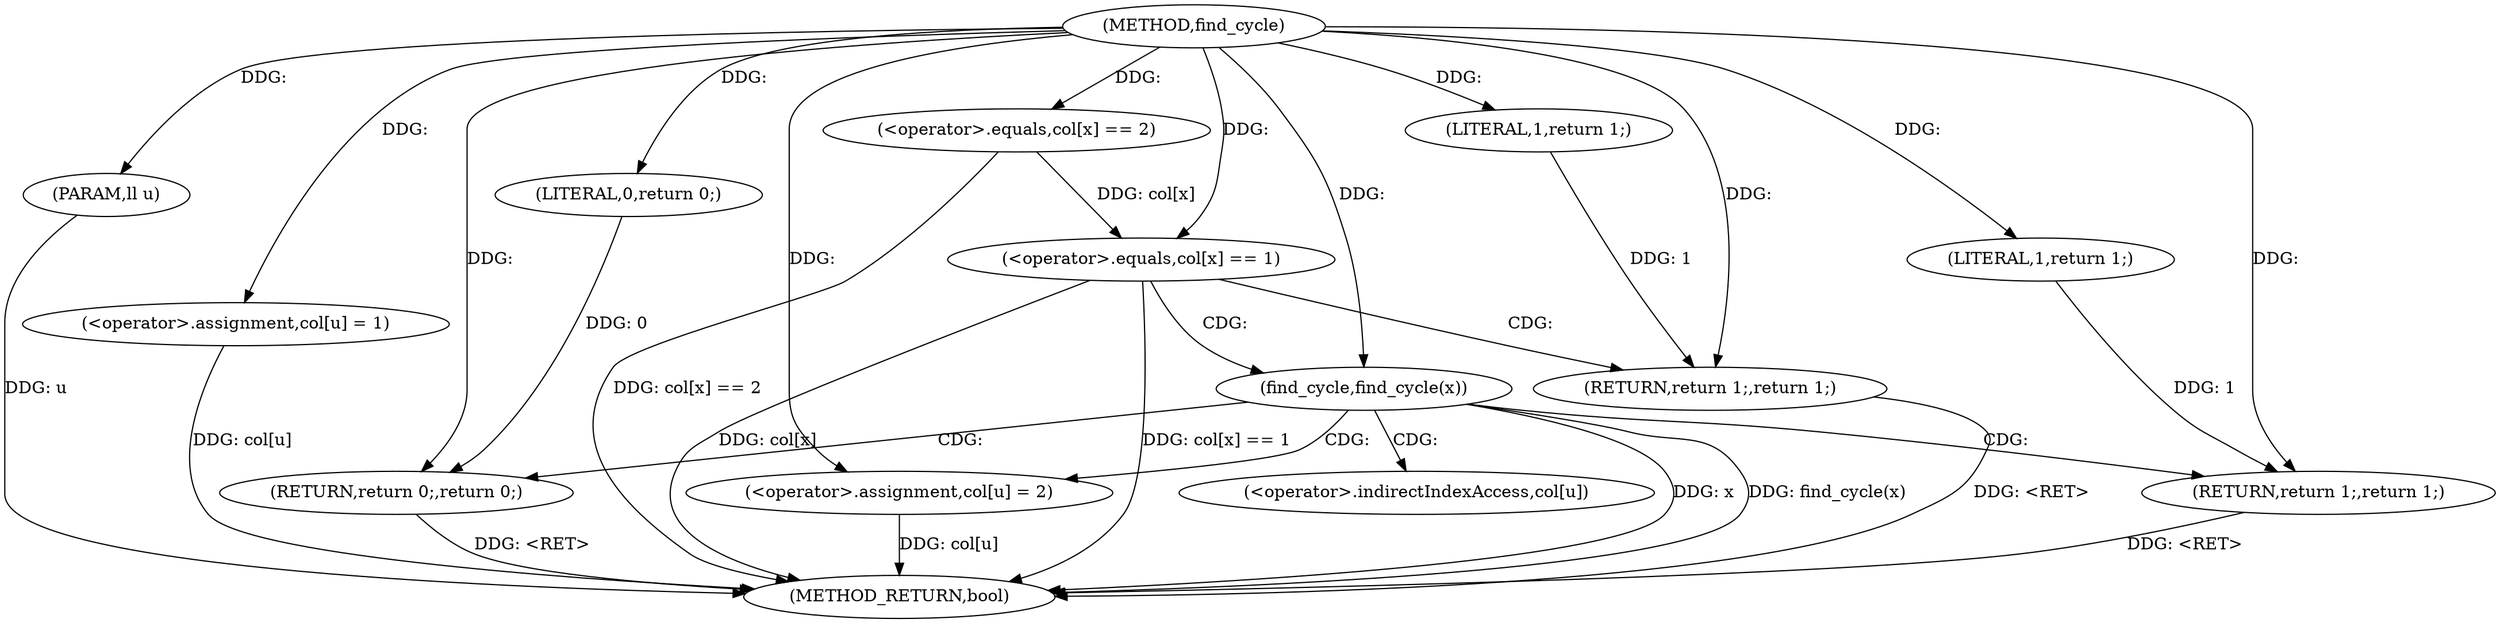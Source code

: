 digraph "find_cycle" {  
"1000299" [label = "(METHOD,find_cycle)" ]
"1000336" [label = "(METHOD_RETURN,bool)" ]
"1000300" [label = "(PARAM,ll u)" ]
"1000302" [label = "(<operator>.assignment,col[u] = 1)" ]
"1000329" [label = "(<operator>.assignment,col[u] = 2)" ]
"1000334" [label = "(RETURN,return 0;,return 0;)" ]
"1000335" [label = "(LITERAL,0,return 0;)" ]
"1000310" [label = "(<operator>.equals,col[x] == 2)" ]
"1000317" [label = "(<operator>.equals,col[x] == 1)" ]
"1000322" [label = "(RETURN,return 1;,return 1;)" ]
"1000325" [label = "(find_cycle,find_cycle(x))" ]
"1000327" [label = "(RETURN,return 1;,return 1;)" ]
"1000323" [label = "(LITERAL,1,return 1;)" ]
"1000328" [label = "(LITERAL,1,return 1;)" ]
"1000330" [label = "(<operator>.indirectIndexAccess,col[u])" ]
  "1000327" -> "1000336"  [ label = "DDG: <RET>"] 
  "1000322" -> "1000336"  [ label = "DDG: <RET>"] 
  "1000300" -> "1000336"  [ label = "DDG: u"] 
  "1000302" -> "1000336"  [ label = "DDG: col[u]"] 
  "1000310" -> "1000336"  [ label = "DDG: col[x] == 2"] 
  "1000317" -> "1000336"  [ label = "DDG: col[x]"] 
  "1000317" -> "1000336"  [ label = "DDG: col[x] == 1"] 
  "1000325" -> "1000336"  [ label = "DDG: x"] 
  "1000325" -> "1000336"  [ label = "DDG: find_cycle(x)"] 
  "1000329" -> "1000336"  [ label = "DDG: col[u]"] 
  "1000334" -> "1000336"  [ label = "DDG: <RET>"] 
  "1000299" -> "1000300"  [ label = "DDG: "] 
  "1000299" -> "1000302"  [ label = "DDG: "] 
  "1000299" -> "1000329"  [ label = "DDG: "] 
  "1000335" -> "1000334"  [ label = "DDG: 0"] 
  "1000299" -> "1000334"  [ label = "DDG: "] 
  "1000299" -> "1000335"  [ label = "DDG: "] 
  "1000323" -> "1000322"  [ label = "DDG: 1"] 
  "1000299" -> "1000322"  [ label = "DDG: "] 
  "1000328" -> "1000327"  [ label = "DDG: 1"] 
  "1000299" -> "1000327"  [ label = "DDG: "] 
  "1000299" -> "1000310"  [ label = "DDG: "] 
  "1000310" -> "1000317"  [ label = "DDG: col[x]"] 
  "1000299" -> "1000317"  [ label = "DDG: "] 
  "1000299" -> "1000323"  [ label = "DDG: "] 
  "1000299" -> "1000325"  [ label = "DDG: "] 
  "1000299" -> "1000328"  [ label = "DDG: "] 
  "1000317" -> "1000325"  [ label = "CDG: "] 
  "1000317" -> "1000322"  [ label = "CDG: "] 
  "1000325" -> "1000330"  [ label = "CDG: "] 
  "1000325" -> "1000334"  [ label = "CDG: "] 
  "1000325" -> "1000329"  [ label = "CDG: "] 
  "1000325" -> "1000327"  [ label = "CDG: "] 
}
